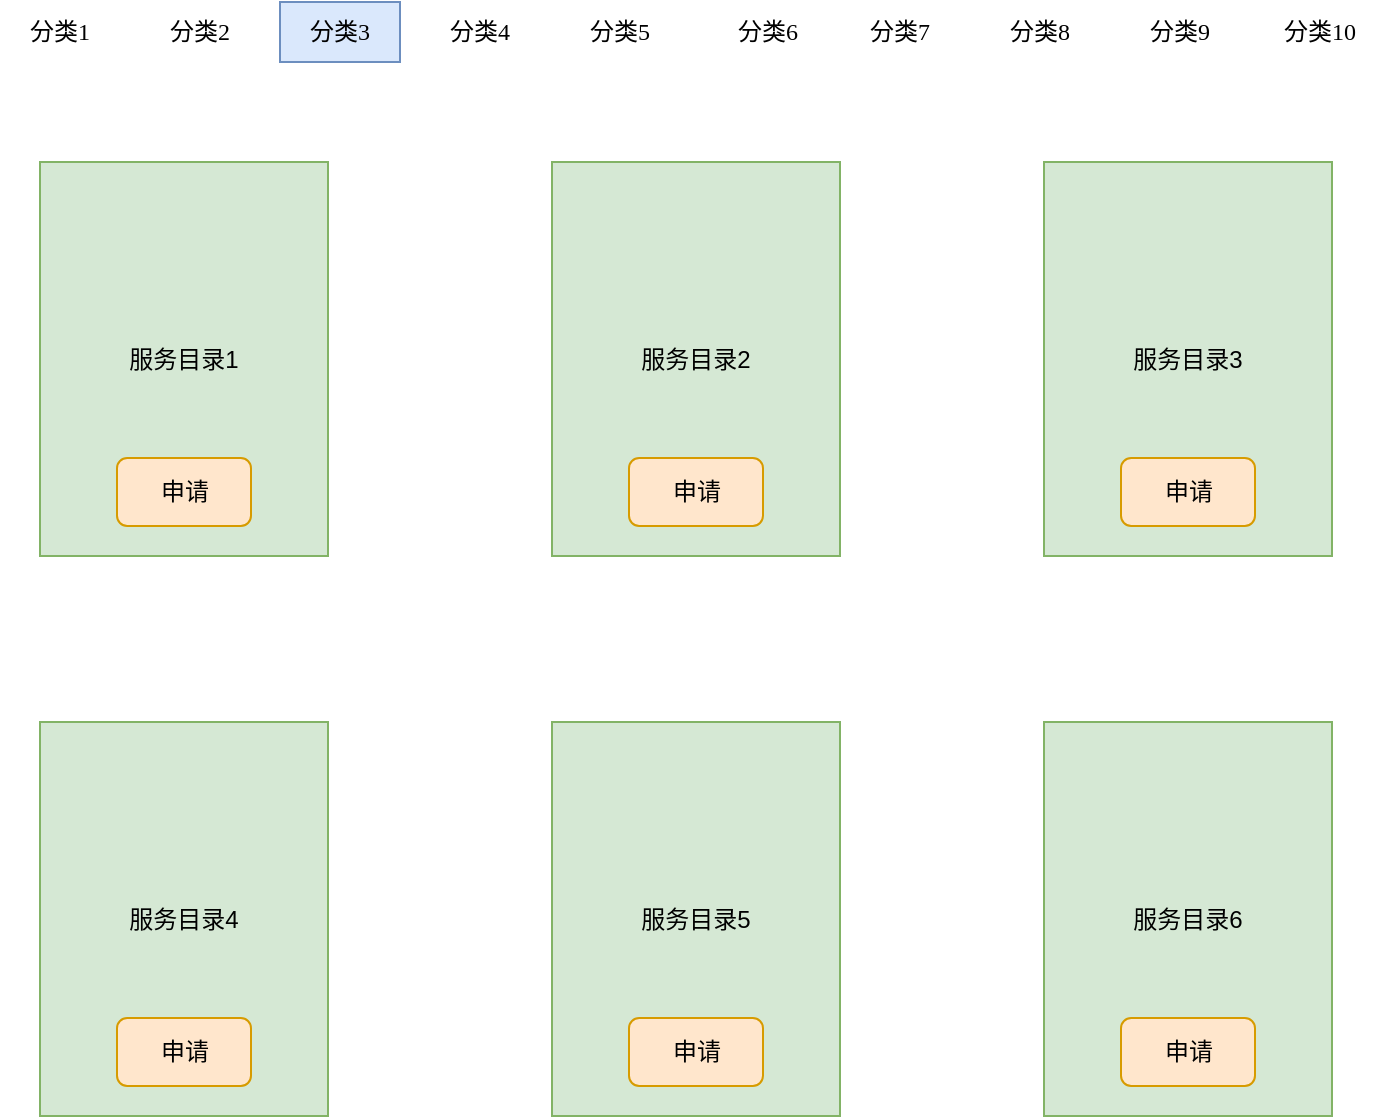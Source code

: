 <mxfile version="17.2.4" type="device" pages="6"><diagram id="oKPILsLDFuCRK46a3jwU" name="服务目录页面"><mxGraphModel dx="1422" dy="875" grid="0" gridSize="10" guides="1" tooltips="1" connect="1" arrows="1" fold="1" page="0" pageScale="1" pageWidth="827" pageHeight="1169" math="0" shadow="0"><root><mxCell id="0"/><mxCell id="1" parent="0"/><mxCell id="bDrIN6X-iV0aEXyxqKlZ-1" value="&lt;font face=&quot;YaHei Consolas Hybrid&quot;&gt;分类1&lt;/font&gt;" style="text;html=1;strokeColor=none;fillColor=none;align=center;verticalAlign=middle;whiteSpace=wrap;rounded=0;" parent="1" vertex="1"><mxGeometry x="60" y="60" width="60" height="30" as="geometry"/></mxCell><mxCell id="bDrIN6X-iV0aEXyxqKlZ-2" value="&lt;font face=&quot;YaHei Consolas Hybrid&quot;&gt;分类2&lt;/font&gt;" style="text;html=1;strokeColor=none;fillColor=none;align=center;verticalAlign=middle;whiteSpace=wrap;rounded=0;" parent="1" vertex="1"><mxGeometry x="130" y="60" width="60" height="30" as="geometry"/></mxCell><mxCell id="bDrIN6X-iV0aEXyxqKlZ-3" value="&lt;font face=&quot;YaHei Consolas Hybrid&quot;&gt;分类3&lt;/font&gt;" style="text;html=1;strokeColor=#6c8ebf;fillColor=#dae8fc;align=center;verticalAlign=middle;whiteSpace=wrap;rounded=0;" parent="1" vertex="1"><mxGeometry x="200" y="60" width="60" height="30" as="geometry"/></mxCell><mxCell id="bDrIN6X-iV0aEXyxqKlZ-4" value="&lt;font face=&quot;YaHei Consolas Hybrid&quot;&gt;分类4&lt;/font&gt;" style="text;html=1;strokeColor=none;fillColor=none;align=center;verticalAlign=middle;whiteSpace=wrap;rounded=0;" parent="1" vertex="1"><mxGeometry x="270" y="60" width="60" height="30" as="geometry"/></mxCell><mxCell id="bDrIN6X-iV0aEXyxqKlZ-5" value="&lt;font face=&quot;YaHei Consolas Hybrid&quot;&gt;分类5&lt;/font&gt;" style="text;html=1;strokeColor=none;fillColor=none;align=center;verticalAlign=middle;whiteSpace=wrap;rounded=0;" parent="1" vertex="1"><mxGeometry x="340" y="60" width="60" height="30" as="geometry"/></mxCell><mxCell id="bDrIN6X-iV0aEXyxqKlZ-6" value="&lt;font face=&quot;YaHei Consolas Hybrid&quot;&gt;分类6&lt;/font&gt;" style="text;html=1;strokeColor=none;fillColor=none;align=center;verticalAlign=middle;whiteSpace=wrap;rounded=0;" parent="1" vertex="1"><mxGeometry x="413.5" y="60" width="60" height="30" as="geometry"/></mxCell><mxCell id="bDrIN6X-iV0aEXyxqKlZ-7" value="&lt;font face=&quot;YaHei Consolas Hybrid&quot;&gt;分类7&lt;/font&gt;" style="text;html=1;strokeColor=none;fillColor=none;align=center;verticalAlign=middle;whiteSpace=wrap;rounded=0;" parent="1" vertex="1"><mxGeometry x="480" y="60" width="60" height="30" as="geometry"/></mxCell><mxCell id="bDrIN6X-iV0aEXyxqKlZ-8" value="&lt;font face=&quot;YaHei Consolas Hybrid&quot;&gt;分类8&lt;/font&gt;" style="text;html=1;strokeColor=none;fillColor=none;align=center;verticalAlign=middle;whiteSpace=wrap;rounded=0;" parent="1" vertex="1"><mxGeometry x="550" y="60" width="60" height="30" as="geometry"/></mxCell><mxCell id="bDrIN6X-iV0aEXyxqKlZ-9" value="&lt;font face=&quot;YaHei Consolas Hybrid&quot;&gt;分类9&lt;/font&gt;" style="text;html=1;strokeColor=none;fillColor=none;align=center;verticalAlign=middle;whiteSpace=wrap;rounded=0;" parent="1" vertex="1"><mxGeometry x="620" y="60" width="60" height="30" as="geometry"/></mxCell><mxCell id="bDrIN6X-iV0aEXyxqKlZ-10" value="&lt;font face=&quot;YaHei Consolas Hybrid&quot;&gt;分类10&lt;/font&gt;" style="text;html=1;strokeColor=none;fillColor=none;align=center;verticalAlign=middle;whiteSpace=wrap;rounded=0;" parent="1" vertex="1"><mxGeometry x="690" y="60" width="60" height="30" as="geometry"/></mxCell><mxCell id="bDrIN6X-iV0aEXyxqKlZ-11" value="服务目录1" style="rounded=0;whiteSpace=wrap;html=1;fillColor=#d5e8d4;strokeColor=#82b366;" parent="1" vertex="1"><mxGeometry x="80" y="140" width="144" height="197" as="geometry"/></mxCell><mxCell id="bDrIN6X-iV0aEXyxqKlZ-12" value="申请" style="rounded=1;whiteSpace=wrap;html=1;fillColor=#ffe6cc;strokeColor=#d79b00;" parent="1" vertex="1"><mxGeometry x="118.5" y="288" width="67" height="34" as="geometry"/></mxCell><mxCell id="bDrIN6X-iV0aEXyxqKlZ-13" value="服务目录2" style="rounded=0;whiteSpace=wrap;html=1;fillColor=#d5e8d4;strokeColor=#82b366;" parent="1" vertex="1"><mxGeometry x="336" y="140" width="144" height="197" as="geometry"/></mxCell><mxCell id="bDrIN6X-iV0aEXyxqKlZ-14" value="申请" style="rounded=1;whiteSpace=wrap;html=1;fillColor=#ffe6cc;strokeColor=#d79b00;" parent="1" vertex="1"><mxGeometry x="374.5" y="288" width="67" height="34" as="geometry"/></mxCell><mxCell id="bDrIN6X-iV0aEXyxqKlZ-15" value="服务目录3" style="rounded=0;whiteSpace=wrap;html=1;fillColor=#d5e8d4;strokeColor=#82b366;" parent="1" vertex="1"><mxGeometry x="582" y="140" width="144" height="197" as="geometry"/></mxCell><mxCell id="bDrIN6X-iV0aEXyxqKlZ-16" value="申请" style="rounded=1;whiteSpace=wrap;html=1;fillColor=#ffe6cc;strokeColor=#d79b00;" parent="1" vertex="1"><mxGeometry x="620.5" y="288" width="67" height="34" as="geometry"/></mxCell><mxCell id="bDrIN6X-iV0aEXyxqKlZ-17" value="服务目录4" style="rounded=0;whiteSpace=wrap;html=1;fillColor=#d5e8d4;strokeColor=#82b366;" parent="1" vertex="1"><mxGeometry x="80" y="420" width="144" height="197" as="geometry"/></mxCell><mxCell id="bDrIN6X-iV0aEXyxqKlZ-18" value="申请" style="rounded=1;whiteSpace=wrap;html=1;fillColor=#ffe6cc;strokeColor=#d79b00;" parent="1" vertex="1"><mxGeometry x="118.5" y="568" width="67" height="34" as="geometry"/></mxCell><mxCell id="bDrIN6X-iV0aEXyxqKlZ-19" value="服务目录5" style="rounded=0;whiteSpace=wrap;html=1;fillColor=#d5e8d4;strokeColor=#82b366;" parent="1" vertex="1"><mxGeometry x="336" y="420" width="144" height="197" as="geometry"/></mxCell><mxCell id="bDrIN6X-iV0aEXyxqKlZ-20" value="申请" style="rounded=1;whiteSpace=wrap;html=1;fillColor=#ffe6cc;strokeColor=#d79b00;" parent="1" vertex="1"><mxGeometry x="374.5" y="568" width="67" height="34" as="geometry"/></mxCell><mxCell id="bDrIN6X-iV0aEXyxqKlZ-21" value="服务目录6" style="rounded=0;whiteSpace=wrap;html=1;fillColor=#d5e8d4;strokeColor=#82b366;" parent="1" vertex="1"><mxGeometry x="582" y="420" width="144" height="197" as="geometry"/></mxCell><mxCell id="bDrIN6X-iV0aEXyxqKlZ-22" value="申请" style="rounded=1;whiteSpace=wrap;html=1;fillColor=#ffe6cc;strokeColor=#d79b00;" parent="1" vertex="1"><mxGeometry x="620.5" y="568" width="67" height="34" as="geometry"/></mxCell></root></mxGraphModel></diagram><diagram id="TPB8iL5SNTfyrQ21Oew5" name="基于服务目录进行服务申请"><mxGraphModel dx="1422" dy="875" grid="0" gridSize="10" guides="1" tooltips="1" connect="1" arrows="1" fold="1" page="0" pageScale="1" pageWidth="827" pageHeight="1169" math="0" shadow="0"><root><mxCell id="0"/><mxCell id="1" parent="0"/><mxCell id="LyMp9XckcHORTFu0jhVu-2" value="服务目录1" style="text;html=1;strokeColor=none;fillColor=none;align=center;verticalAlign=middle;whiteSpace=wrap;rounded=0;fontStyle=1;fontFamily=YaHei Consolas Hybrid;fontSize=16;" parent="1" vertex="1"><mxGeometry x="47" y="86" width="120" height="40" as="geometry"/></mxCell><mxCell id="LyMp9XckcHORTFu0jhVu-3" value="名称：" style="text;html=1;strokeColor=none;fillColor=none;align=center;verticalAlign=middle;whiteSpace=wrap;rounded=0;fontSize=16;fontFamily=YaHei Consolas Hybrid;" parent="1" vertex="1"><mxGeometry x="70" y="150" width="60" height="30" as="geometry"/></mxCell><mxCell id="LyMp9XckcHORTFu0jhVu-4" value="string 类型" style="rounded=0;whiteSpace=wrap;html=1;fontSize=16;fontFamily=YaHei Consolas Hybrid;" parent="1" vertex="1"><mxGeometry x="130" y="155" width="190" height="20" as="geometry"/></mxCell><mxCell id="LyMp9XckcHORTFu0jhVu-5" value="年龄：" style="text;html=1;strokeColor=none;fillColor=none;align=center;verticalAlign=middle;whiteSpace=wrap;rounded=0;fontSize=16;fontFamily=YaHei Consolas Hybrid;" parent="1" vertex="1"><mxGeometry x="70" y="200" width="60" height="30" as="geometry"/></mxCell><mxCell id="LyMp9XckcHORTFu0jhVu-6" value="int 类型，可设置上下限" style="rounded=0;whiteSpace=wrap;html=1;fontSize=16;fontFamily=YaHei Consolas Hybrid;" parent="1" vertex="1"><mxGeometry x="130" y="205" width="190" height="20" as="geometry"/></mxCell><mxCell id="LyMp9XckcHORTFu0jhVu-7" value="省份：" style="text;html=1;strokeColor=none;fillColor=none;align=center;verticalAlign=middle;whiteSpace=wrap;rounded=0;fontSize=16;fontFamily=YaHei Consolas Hybrid;" parent="1" vertex="1"><mxGeometry x="70" y="250" width="60" height="30" as="geometry"/></mxCell><mxCell id="LyMp9XckcHORTFu0jhVu-8" value="&lt;font style=&quot;font-size: 10px&quot;&gt;下拉列表，可通过后端接口获取列表数据&lt;/font&gt;" style="rounded=0;whiteSpace=wrap;html=1;fontSize=16;fontFamily=YaHei Consolas Hybrid;verticalAlign=middle;" parent="1" vertex="1"><mxGeometry x="130" y="255" width="190" height="20" as="geometry"/></mxCell><mxCell id="LyMp9XckcHORTFu0jhVu-9" value="市：" style="text;html=1;strokeColor=none;fillColor=none;align=center;verticalAlign=middle;whiteSpace=wrap;rounded=0;fontSize=16;fontFamily=YaHei Consolas Hybrid;" parent="1" vertex="1"><mxGeometry x="77" y="300" width="60" height="30" as="geometry"/></mxCell><mxCell id="LyMp9XckcHORTFu0jhVu-10" value="&lt;font style=&quot;font-size: 10px&quot;&gt;下拉列表，需要和省份进行联动&lt;/font&gt;" style="rounded=0;whiteSpace=wrap;html=1;fontSize=16;fontFamily=YaHei Consolas Hybrid;verticalAlign=middle;" parent="1" vertex="1"><mxGeometry x="130" y="305" width="190" height="20" as="geometry"/></mxCell><mxCell id="LyMp9XckcHORTFu0jhVu-11" value="区：" style="text;html=1;strokeColor=none;fillColor=none;align=center;verticalAlign=middle;whiteSpace=wrap;rounded=0;fontSize=16;fontFamily=YaHei Consolas Hybrid;" parent="1" vertex="1"><mxGeometry x="77" y="350" width="60" height="30" as="geometry"/></mxCell><mxCell id="LyMp9XckcHORTFu0jhVu-12" value="&lt;font style=&quot;font-size: 10px&quot;&gt;下拉列表，需要和省份、市进行联动&lt;/font&gt;" style="rounded=0;whiteSpace=wrap;html=1;fontSize=16;fontFamily=YaHei Consolas Hybrid;verticalAlign=middle;" parent="1" vertex="1"><mxGeometry x="130" y="355" width="190" height="20" as="geometry"/></mxCell><mxCell id="LyMp9XckcHORTFu0jhVu-13" value="保存为草稿" style="rounded=1;whiteSpace=wrap;html=1;fontFamily=YaHei Consolas Hybrid;fontSize=10;fillColor=#fff2cc;strokeColor=#d6b656;" parent="1" vertex="1"><mxGeometry x="117" y="411" width="70" height="30" as="geometry"/></mxCell><mxCell id="LyMp9XckcHORTFu0jhVu-14" value="提交" style="rounded=1;whiteSpace=wrap;html=1;fontFamily=YaHei Consolas Hybrid;fontSize=10;fillColor=#f8cecc;strokeColor=#b85450;" parent="1" vertex="1"><mxGeometry x="227" y="411" width="70" height="30" as="geometry"/></mxCell></root></mxGraphModel></diagram><diagram id="x4UIx4qzvWexDZJG_CDm" name="流程列表页面"><mxGraphModel dx="1422" dy="875" grid="0" gridSize="10" guides="1" tooltips="1" connect="1" arrows="1" fold="1" page="0" pageScale="1" pageWidth="827" pageHeight="1169" math="0" shadow="0"><root><mxCell id="0"/><mxCell id="1" parent="0"/><mxCell id="H13NY1ge9LfCpHoDbcQ1-1" value="请假申请流程" style="text;html=1;strokeColor=none;fillColor=none;align=left;verticalAlign=middle;whiteSpace=wrap;rounded=0;fontFamily=YaHei Consolas Hybrid;fontSize=12;" parent="1" vertex="1"><mxGeometry x="70" y="100" width="90" height="30" as="geometry"/></mxCell><mxCell id="H13NY1ge9LfCpHoDbcQ1-2" value="报销申请流程" style="text;html=1;strokeColor=none;fillColor=none;align=left;verticalAlign=middle;whiteSpace=wrap;rounded=0;fontFamily=YaHei Consolas Hybrid;fontSize=12;" parent="1" vertex="1"><mxGeometry x="70" y="140" width="90" height="30" as="geometry"/></mxCell><mxCell id="H13NY1ge9LfCpHoDbcQ1-3" value="服务器申请流程" style="text;html=1;strokeColor=none;fillColor=none;align=left;verticalAlign=middle;whiteSpace=wrap;rounded=0;fontFamily=YaHei Consolas Hybrid;fontSize=12;" parent="1" vertex="1"><mxGeometry x="70" y="180" width="90" height="30" as="geometry"/></mxCell><mxCell id="H13NY1ge9LfCpHoDbcQ1-4" value="转正申请流程" style="text;html=1;strokeColor=none;fillColor=none;align=left;verticalAlign=middle;whiteSpace=wrap;rounded=0;fontFamily=YaHei Consolas Hybrid;fontSize=12;" parent="1" vertex="1"><mxGeometry x="70" y="220" width="80" height="30" as="geometry"/></mxCell><mxCell id="gJYj7EhBUMBAXWSTvgr7-1" value="流程列表" style="text;html=1;strokeColor=none;fillColor=none;align=center;verticalAlign=middle;whiteSpace=wrap;rounded=0;fontStyle=1;fontFamily=YaHei Consolas Hybrid;fontSize=16;" parent="1" vertex="1"><mxGeometry x="45" y="20" width="120" height="40" as="geometry"/></mxCell><mxCell id="gJYj7EhBUMBAXWSTvgr7-2" value="会议室申请流程" style="text;html=1;strokeColor=none;fillColor=none;align=left;verticalAlign=middle;whiteSpace=wrap;rounded=0;fontFamily=YaHei Consolas Hybrid;fontSize=12;" parent="1" vertex="1"><mxGeometry x="70" y="260" width="90" height="30" as="geometry"/></mxCell><mxCell id="gJYj7EhBUMBAXWSTvgr7-3" value="用车申请流程" style="text;html=1;strokeColor=none;fillColor=none;align=left;verticalAlign=middle;whiteSpace=wrap;rounded=0;fontFamily=YaHei Consolas Hybrid;fontSize=12;" parent="1" vertex="1"><mxGeometry x="70" y="300" width="90" height="30" as="geometry"/></mxCell><mxCell id="gJYj7EhBUMBAXWSTvgr7-4" value="&lt;b&gt;流程名称&lt;/b&gt;" style="text;html=1;strokeColor=none;fillColor=none;align=center;verticalAlign=middle;whiteSpace=wrap;rounded=0;fontFamily=YaHei Consolas Hybrid;fontSize=12;" parent="1" vertex="1"><mxGeometry x="70" y="70" width="90" height="30" as="geometry"/></mxCell><mxCell id="gJYj7EhBUMBAXWSTvgr7-5" value="&lt;b&gt;状态&lt;/b&gt;" style="text;html=1;strokeColor=none;fillColor=none;align=center;verticalAlign=middle;whiteSpace=wrap;rounded=0;fontFamily=YaHei Consolas Hybrid;fontSize=12;" parent="1" vertex="1"><mxGeometry x="270" y="70" width="90" height="30" as="geometry"/></mxCell><mxCell id="gJYj7EhBUMBAXWSTvgr7-6" value="发布" style="text;html=1;strokeColor=none;fillColor=none;align=center;verticalAlign=middle;whiteSpace=wrap;rounded=0;fontFamily=YaHei Consolas Hybrid;fontSize=12;" parent="1" vertex="1"><mxGeometry x="270" y="100" width="90" height="30" as="geometry"/></mxCell><mxCell id="gJYj7EhBUMBAXWSTvgr7-7" value="发布" style="text;html=1;strokeColor=none;fillColor=none;align=center;verticalAlign=middle;whiteSpace=wrap;rounded=0;fontFamily=YaHei Consolas Hybrid;fontSize=12;" parent="1" vertex="1"><mxGeometry x="270" y="140" width="90" height="30" as="geometry"/></mxCell><mxCell id="gJYj7EhBUMBAXWSTvgr7-8" value="未发布" style="text;html=1;strokeColor=none;fillColor=none;align=center;verticalAlign=middle;whiteSpace=wrap;rounded=0;fontFamily=YaHei Consolas Hybrid;fontSize=12;" parent="1" vertex="1"><mxGeometry x="270" y="180" width="90" height="30" as="geometry"/></mxCell><mxCell id="gJYj7EhBUMBAXWSTvgr7-9" value="发布" style="text;html=1;strokeColor=none;fillColor=none;align=center;verticalAlign=middle;whiteSpace=wrap;rounded=0;fontFamily=YaHei Consolas Hybrid;fontSize=12;" parent="1" vertex="1"><mxGeometry x="270" y="220" width="90" height="30" as="geometry"/></mxCell><mxCell id="gJYj7EhBUMBAXWSTvgr7-10" value="未发布" style="text;html=1;strokeColor=none;fillColor=none;align=center;verticalAlign=middle;whiteSpace=wrap;rounded=0;fontFamily=YaHei Consolas Hybrid;fontSize=12;" parent="1" vertex="1"><mxGeometry x="270" y="260" width="90" height="30" as="geometry"/></mxCell><mxCell id="gJYj7EhBUMBAXWSTvgr7-11" value="发布" style="text;html=1;strokeColor=none;fillColor=none;align=center;verticalAlign=middle;whiteSpace=wrap;rounded=0;fontFamily=YaHei Consolas Hybrid;fontSize=12;" parent="1" vertex="1"><mxGeometry x="270" y="300" width="90" height="30" as="geometry"/></mxCell><mxCell id="gJYj7EhBUMBAXWSTvgr7-12" value="发布" style="rounded=0;whiteSpace=wrap;html=1;fontFamily=YaHei Consolas Hybrid;fontSize=12;fillColor=#d5e8d4;strokeColor=#82b366;" parent="1" vertex="1"><mxGeometry x="414" y="105" width="50" height="20" as="geometry"/></mxCell><mxCell id="gJYj7EhBUMBAXWSTvgr7-13" value="&lt;b&gt;操作&lt;/b&gt;" style="text;html=1;strokeColor=none;fillColor=none;align=center;verticalAlign=middle;whiteSpace=wrap;rounded=0;fontFamily=YaHei Consolas Hybrid;fontSize=12;" parent="1" vertex="1"><mxGeometry x="464" y="70" width="90" height="30" as="geometry"/></mxCell><mxCell id="gJYj7EhBUMBAXWSTvgr7-14" value="取消发布" style="rounded=0;whiteSpace=wrap;html=1;fontFamily=YaHei Consolas Hybrid;fontSize=12;fillColor=#d5e8d4;strokeColor=#82b366;" parent="1" vertex="1"><mxGeometry x="484" y="105" width="50" height="20" as="geometry"/></mxCell><mxCell id="gJYj7EhBUMBAXWSTvgr7-15" value="流程设计" style="rounded=0;whiteSpace=wrap;html=1;fontFamily=YaHei Consolas Hybrid;fontSize=12;fillColor=#d5e8d4;strokeColor=#82b366;" parent="1" vertex="1"><mxGeometry x="554" y="105" width="50" height="20" as="geometry"/></mxCell><mxCell id="gJYj7EhBUMBAXWSTvgr7-18" value="发布" style="rounded=0;whiteSpace=wrap;html=1;fontFamily=YaHei Consolas Hybrid;fontSize=12;fillColor=#d5e8d4;strokeColor=#82b366;" parent="1" vertex="1"><mxGeometry x="414" y="145" width="50" height="20" as="geometry"/></mxCell><mxCell id="gJYj7EhBUMBAXWSTvgr7-19" value="取消发布" style="rounded=0;whiteSpace=wrap;html=1;fontFamily=YaHei Consolas Hybrid;fontSize=12;fillColor=#d5e8d4;strokeColor=#82b366;" parent="1" vertex="1"><mxGeometry x="484" y="145" width="50" height="20" as="geometry"/></mxCell><mxCell id="gJYj7EhBUMBAXWSTvgr7-20" value="流程设计" style="rounded=0;whiteSpace=wrap;html=1;fontFamily=YaHei Consolas Hybrid;fontSize=12;fillColor=#d5e8d4;strokeColor=#82b366;" parent="1" vertex="1"><mxGeometry x="554" y="145" width="50" height="20" as="geometry"/></mxCell><mxCell id="gJYj7EhBUMBAXWSTvgr7-21" value="发布" style="rounded=0;whiteSpace=wrap;html=1;fontFamily=YaHei Consolas Hybrid;fontSize=12;fillColor=#d5e8d4;strokeColor=#82b366;" parent="1" vertex="1"><mxGeometry x="414" y="185" width="50" height="20" as="geometry"/></mxCell><mxCell id="gJYj7EhBUMBAXWSTvgr7-22" value="取消发布" style="rounded=0;whiteSpace=wrap;html=1;fontFamily=YaHei Consolas Hybrid;fontSize=12;fillColor=#d5e8d4;strokeColor=#82b366;" parent="1" vertex="1"><mxGeometry x="484" y="185" width="50" height="20" as="geometry"/></mxCell><mxCell id="gJYj7EhBUMBAXWSTvgr7-23" value="流程设计" style="rounded=0;whiteSpace=wrap;html=1;fontFamily=YaHei Consolas Hybrid;fontSize=12;fillColor=#d5e8d4;strokeColor=#82b366;" parent="1" vertex="1"><mxGeometry x="554" y="185" width="50" height="20" as="geometry"/></mxCell><mxCell id="gJYj7EhBUMBAXWSTvgr7-24" value="发布" style="rounded=0;whiteSpace=wrap;html=1;fontFamily=YaHei Consolas Hybrid;fontSize=12;fillColor=#d5e8d4;strokeColor=#82b366;" parent="1" vertex="1"><mxGeometry x="414" y="225" width="50" height="20" as="geometry"/></mxCell><mxCell id="gJYj7EhBUMBAXWSTvgr7-25" value="取消发布" style="rounded=0;whiteSpace=wrap;html=1;fontFamily=YaHei Consolas Hybrid;fontSize=12;fillColor=#d5e8d4;strokeColor=#82b366;" parent="1" vertex="1"><mxGeometry x="484" y="225" width="50" height="20" as="geometry"/></mxCell><mxCell id="gJYj7EhBUMBAXWSTvgr7-26" value="流程设计" style="rounded=0;whiteSpace=wrap;html=1;fontFamily=YaHei Consolas Hybrid;fontSize=12;fillColor=#d5e8d4;strokeColor=#82b366;" parent="1" vertex="1"><mxGeometry x="554" y="225" width="50" height="20" as="geometry"/></mxCell><mxCell id="gJYj7EhBUMBAXWSTvgr7-27" value="发布" style="rounded=0;whiteSpace=wrap;html=1;fontFamily=YaHei Consolas Hybrid;fontSize=12;fillColor=#d5e8d4;strokeColor=#82b366;" parent="1" vertex="1"><mxGeometry x="414" y="265" width="50" height="20" as="geometry"/></mxCell><mxCell id="gJYj7EhBUMBAXWSTvgr7-28" value="取消发布" style="rounded=0;whiteSpace=wrap;html=1;fontFamily=YaHei Consolas Hybrid;fontSize=12;fillColor=#d5e8d4;strokeColor=#82b366;" parent="1" vertex="1"><mxGeometry x="484" y="265" width="50" height="20" as="geometry"/></mxCell><mxCell id="gJYj7EhBUMBAXWSTvgr7-29" value="流程设计" style="rounded=0;whiteSpace=wrap;html=1;fontFamily=YaHei Consolas Hybrid;fontSize=12;fillColor=#d5e8d4;strokeColor=#82b366;" parent="1" vertex="1"><mxGeometry x="554" y="265" width="50" height="20" as="geometry"/></mxCell><mxCell id="gJYj7EhBUMBAXWSTvgr7-30" value="发布" style="rounded=0;whiteSpace=wrap;html=1;fontFamily=YaHei Consolas Hybrid;fontSize=12;fillColor=#d5e8d4;strokeColor=#82b366;" parent="1" vertex="1"><mxGeometry x="414" y="305" width="50" height="20" as="geometry"/></mxCell><mxCell id="gJYj7EhBUMBAXWSTvgr7-31" value="取消发布" style="rounded=0;whiteSpace=wrap;html=1;fontFamily=YaHei Consolas Hybrid;fontSize=12;fillColor=#d5e8d4;strokeColor=#82b366;" parent="1" vertex="1"><mxGeometry x="484" y="305" width="50" height="20" as="geometry"/></mxCell><mxCell id="gJYj7EhBUMBAXWSTvgr7-32" value="流程设计" style="rounded=0;whiteSpace=wrap;html=1;fontFamily=YaHei Consolas Hybrid;fontSize=12;fillColor=#d5e8d4;strokeColor=#82b366;" parent="1" vertex="1"><mxGeometry x="554" y="305" width="50" height="20" as="geometry"/></mxCell></root></mxGraphModel></diagram><diagram id="vCoBZaS7Owsi5CdWOUQZ" name="流程配置"><mxGraphModel dx="1102" dy="875" grid="0" gridSize="10" guides="1" tooltips="1" connect="1" arrows="1" fold="1" page="0" pageScale="1" pageWidth="827" pageHeight="1169" math="0" shadow="0"><root><mxCell id="0"/><mxCell id="1" parent="0"/><mxCell id="_iwHM2k69oVwWN7K0mTc-1" value="流程配置" style="text;html=1;strokeColor=none;fillColor=none;align=center;verticalAlign=middle;whiteSpace=wrap;rounded=0;fontStyle=1;fontFamily=YaHei Consolas Hybrid;fontSize=16;" parent="1" vertex="1"><mxGeometry x="40" y="40" width="120" height="40" as="geometry"/></mxCell><mxCell id="1rD_sa5dRWXgQnfuAk9O-1" value="请假申请流程" style="text;html=1;strokeColor=none;fillColor=none;align=left;verticalAlign=middle;whiteSpace=wrap;rounded=0;fontFamily=YaHei Consolas Hybrid;fontSize=12;" parent="1" vertex="1"><mxGeometry x="70" y="100" width="90" height="30" as="geometry"/></mxCell><mxCell id="1rD_sa5dRWXgQnfuAk9O-2" value="" style="rounded=0;whiteSpace=wrap;html=1;fontFamily=YaHei Consolas Hybrid;fontSize=12;" parent="1" vertex="1"><mxGeometry x="70" y="140" width="460" height="40" as="geometry"/></mxCell><mxCell id="1rD_sa5dRWXgQnfuAk9O-3" value="服务目录1&amp;nbsp; ☒" style="text;html=1;strokeColor=#666666;fillColor=#f5f5f5;align=center;verticalAlign=middle;whiteSpace=wrap;rounded=0;fontFamily=YaHei Consolas Hybrid;fontSize=12;fontColor=#333333;" parent="1" vertex="1"><mxGeometry x="80" y="145" width="100" height="30" as="geometry"/></mxCell><mxCell id="1rD_sa5dRWXgQnfuAk9O-4" value="服务目录2&amp;nbsp; ☒" style="text;html=1;strokeColor=#666666;fillColor=#f5f5f5;align=center;verticalAlign=middle;whiteSpace=wrap;rounded=0;fontFamily=YaHei Consolas Hybrid;fontSize=12;fontColor=#333333;" parent="1" vertex="1"><mxGeometry x="190" y="145" width="100" height="30" as="geometry"/></mxCell><mxCell id="1rD_sa5dRWXgQnfuAk9O-5" value="服务目录3&amp;nbsp; ☒" style="text;html=1;strokeColor=#666666;fillColor=#f5f5f5;align=center;verticalAlign=middle;whiteSpace=wrap;rounded=0;fontFamily=YaHei Consolas Hybrid;fontSize=12;fontColor=#333333;" parent="1" vertex="1"><mxGeometry x="300" y="145" width="100" height="30" as="geometry"/></mxCell><mxCell id="1rD_sa5dRWXgQnfuAk9O-6" value="服务目录4&amp;nbsp; ☒" style="text;html=1;strokeColor=#666666;fillColor=#f5f5f5;align=center;verticalAlign=middle;whiteSpace=wrap;rounded=0;fontFamily=YaHei Consolas Hybrid;fontSize=12;fontColor=#333333;" parent="1" vertex="1"><mxGeometry x="414" y="145" width="100" height="30" as="geometry"/></mxCell><mxCell id="bCSqTBZVoLfil67psnGf-1" value="保存" style="rounded=0;whiteSpace=wrap;html=1;fontFamily=YaHei Consolas Hybrid;fontSize=12;fillColor=#d5e8d4;strokeColor=#82b366;" parent="1" vertex="1"><mxGeometry x="550" y="150" width="50" height="20" as="geometry"/></mxCell></root></mxGraphModel></diagram><diagram id="J7wNgphNYECnRCNpJUIF" name="申请单列表"><mxGraphModel dx="948" dy="583" grid="0" gridSize="10" guides="1" tooltips="1" connect="1" arrows="1" fold="1" page="0" pageScale="1" pageWidth="827" pageHeight="1169" math="0" shadow="0"><root><mxCell id="0"/><mxCell id="1" parent="0"/><mxCell id="Cb5psABtsFKEQjX6EiqV-1" value="服务目录1" style="text;html=1;strokeColor=none;fillColor=none;align=left;verticalAlign=middle;whiteSpace=wrap;rounded=0;fontFamily=YaHei Consolas Hybrid;fontSize=12;" vertex="1" parent="1"><mxGeometry x="85" y="120" width="90" height="30" as="geometry"/></mxCell><mxCell id="Cb5psABtsFKEQjX6EiqV-2" value="服务目录2" style="text;html=1;strokeColor=none;fillColor=none;align=left;verticalAlign=middle;whiteSpace=wrap;rounded=0;fontFamily=YaHei Consolas Hybrid;fontSize=12;" vertex="1" parent="1"><mxGeometry x="85" y="160" width="90" height="30" as="geometry"/></mxCell><mxCell id="Cb5psABtsFKEQjX6EiqV-3" value="服务目录3" style="text;html=1;strokeColor=none;fillColor=none;align=left;verticalAlign=middle;whiteSpace=wrap;rounded=0;fontFamily=YaHei Consolas Hybrid;fontSize=12;" vertex="1" parent="1"><mxGeometry x="85" y="200" width="90" height="30" as="geometry"/></mxCell><mxCell id="Cb5psABtsFKEQjX6EiqV-4" value="服务目录4" style="text;html=1;strokeColor=none;fillColor=none;align=left;verticalAlign=middle;whiteSpace=wrap;rounded=0;fontFamily=YaHei Consolas Hybrid;fontSize=12;" vertex="1" parent="1"><mxGeometry x="85" y="240" width="80" height="30" as="geometry"/></mxCell><mxCell id="Cb5psABtsFKEQjX6EiqV-5" value="申请单列表" style="text;html=1;strokeColor=none;fillColor=none;align=center;verticalAlign=middle;whiteSpace=wrap;rounded=0;fontStyle=1;fontFamily=YaHei Consolas Hybrid;fontSize=16;" vertex="1" parent="1"><mxGeometry x="60" y="40" width="120" height="40" as="geometry"/></mxCell><mxCell id="Cb5psABtsFKEQjX6EiqV-6" value="服务目录5" style="text;html=1;strokeColor=none;fillColor=none;align=left;verticalAlign=middle;whiteSpace=wrap;rounded=0;fontFamily=YaHei Consolas Hybrid;fontSize=12;" vertex="1" parent="1"><mxGeometry x="85" y="280" width="90" height="30" as="geometry"/></mxCell><mxCell id="Cb5psABtsFKEQjX6EiqV-7" value="服务目录6" style="text;html=1;strokeColor=none;fillColor=none;align=left;verticalAlign=middle;whiteSpace=wrap;rounded=0;fontFamily=YaHei Consolas Hybrid;fontSize=12;" vertex="1" parent="1"><mxGeometry x="85" y="320" width="90" height="30" as="geometry"/></mxCell><mxCell id="Cb5psABtsFKEQjX6EiqV-8" value="&lt;b&gt;服务名&lt;/b&gt;" style="text;html=1;strokeColor=none;fillColor=none;align=center;verticalAlign=middle;whiteSpace=wrap;rounded=0;fontFamily=YaHei Consolas Hybrid;fontSize=12;" vertex="1" parent="1"><mxGeometry x="85" y="90" width="90" height="30" as="geometry"/></mxCell><mxCell id="Cb5psABtsFKEQjX6EiqV-9" value="&lt;b&gt;状态&lt;/b&gt;" style="text;html=1;strokeColor=none;fillColor=none;align=center;verticalAlign=middle;whiteSpace=wrap;rounded=0;fontFamily=YaHei Consolas Hybrid;fontSize=12;" vertex="1" parent="1"><mxGeometry x="285" y="90" width="90" height="30" as="geometry"/></mxCell><mxCell id="Cb5psABtsFKEQjX6EiqV-10" value="审批中" style="text;html=1;strokeColor=none;fillColor=none;align=center;verticalAlign=middle;whiteSpace=wrap;rounded=0;fontFamily=YaHei Consolas Hybrid;fontSize=12;" vertex="1" parent="1"><mxGeometry x="285" y="120" width="90" height="30" as="geometry"/></mxCell><mxCell id="Cb5psABtsFKEQjX6EiqV-11" value="审批中" style="text;html=1;strokeColor=none;fillColor=none;align=center;verticalAlign=middle;whiteSpace=wrap;rounded=0;fontFamily=YaHei Consolas Hybrid;fontSize=12;" vertex="1" parent="1"><mxGeometry x="285" y="160" width="90" height="30" as="geometry"/></mxCell><mxCell id="Cb5psABtsFKEQjX6EiqV-12" value="已完成" style="text;html=1;strokeColor=none;fillColor=none;align=center;verticalAlign=middle;whiteSpace=wrap;rounded=0;fontFamily=YaHei Consolas Hybrid;fontSize=12;" vertex="1" parent="1"><mxGeometry x="285" y="200" width="90" height="30" as="geometry"/></mxCell><mxCell id="Cb5psABtsFKEQjX6EiqV-13" value="已完成" style="text;html=1;strokeColor=none;fillColor=none;align=center;verticalAlign=middle;whiteSpace=wrap;rounded=0;fontFamily=YaHei Consolas Hybrid;fontSize=12;" vertex="1" parent="1"><mxGeometry x="285" y="240" width="90" height="30" as="geometry"/></mxCell><mxCell id="Cb5psABtsFKEQjX6EiqV-14" value="已完成" style="text;html=1;strokeColor=none;fillColor=none;align=center;verticalAlign=middle;whiteSpace=wrap;rounded=0;fontFamily=YaHei Consolas Hybrid;fontSize=12;" vertex="1" parent="1"><mxGeometry x="285" y="280" width="90" height="30" as="geometry"/></mxCell><mxCell id="Cb5psABtsFKEQjX6EiqV-15" value="审批中" style="text;html=1;strokeColor=none;fillColor=none;align=center;verticalAlign=middle;whiteSpace=wrap;rounded=0;fontFamily=YaHei Consolas Hybrid;fontSize=12;" vertex="1" parent="1"><mxGeometry x="285" y="320" width="90" height="30" as="geometry"/></mxCell><mxCell id="Cb5psABtsFKEQjX6EiqV-16" value="终止" style="rounded=0;whiteSpace=wrap;html=1;fontFamily=YaHei Consolas Hybrid;fontSize=12;fillColor=#d5e8d4;strokeColor=#82b366;" vertex="1" parent="1"><mxGeometry x="463" y="125" width="50" height="20" as="geometry"/></mxCell><mxCell id="Cb5psABtsFKEQjX6EiqV-17" value="&lt;b&gt;操作&lt;/b&gt;" style="text;html=1;strokeColor=none;fillColor=none;align=center;verticalAlign=middle;whiteSpace=wrap;rounded=0;fontFamily=YaHei Consolas Hybrid;fontSize=12;" vertex="1" parent="1"><mxGeometry x="479" y="90" width="90" height="30" as="geometry"/></mxCell><mxCell id="Cb5psABtsFKEQjX6EiqV-18" value="查看详情" style="rounded=0;whiteSpace=wrap;html=1;fontFamily=YaHei Consolas Hybrid;fontSize=12;fillColor=#d5e8d4;strokeColor=#82b366;" vertex="1" parent="1"><mxGeometry x="533" y="125" width="50" height="20" as="geometry"/></mxCell><mxCell id="Cb5psABtsFKEQjX6EiqV-20" value="终止" style="rounded=0;whiteSpace=wrap;html=1;fontFamily=YaHei Consolas Hybrid;fontSize=12;fillColor=#d5e8d4;strokeColor=#82b366;" vertex="1" parent="1"><mxGeometry x="463" y="165" width="50" height="20" as="geometry"/></mxCell><mxCell id="Cb5psABtsFKEQjX6EiqV-21" value="查看详情" style="rounded=0;whiteSpace=wrap;html=1;fontFamily=YaHei Consolas Hybrid;fontSize=12;fillColor=#d5e8d4;strokeColor=#82b366;" vertex="1" parent="1"><mxGeometry x="533" y="165" width="50" height="20" as="geometry"/></mxCell><mxCell id="Cb5psABtsFKEQjX6EiqV-23" value="终止" style="rounded=0;whiteSpace=wrap;html=1;fontFamily=YaHei Consolas Hybrid;fontSize=12;fillColor=#d5e8d4;strokeColor=#82b366;" vertex="1" parent="1"><mxGeometry x="463" y="205" width="50" height="20" as="geometry"/></mxCell><mxCell id="Cb5psABtsFKEQjX6EiqV-24" value="查看详情" style="rounded=0;whiteSpace=wrap;html=1;fontFamily=YaHei Consolas Hybrid;fontSize=12;fillColor=#d5e8d4;strokeColor=#82b366;" vertex="1" parent="1"><mxGeometry x="533" y="205" width="50" height="20" as="geometry"/></mxCell><mxCell id="Cb5psABtsFKEQjX6EiqV-26" value="终止" style="rounded=0;whiteSpace=wrap;html=1;fontFamily=YaHei Consolas Hybrid;fontSize=12;fillColor=#d5e8d4;strokeColor=#82b366;" vertex="1" parent="1"><mxGeometry x="463" y="245" width="50" height="20" as="geometry"/></mxCell><mxCell id="Cb5psABtsFKEQjX6EiqV-27" value="查看详情" style="rounded=0;whiteSpace=wrap;html=1;fontFamily=YaHei Consolas Hybrid;fontSize=12;fillColor=#d5e8d4;strokeColor=#82b366;" vertex="1" parent="1"><mxGeometry x="533" y="245" width="50" height="20" as="geometry"/></mxCell><mxCell id="Cb5psABtsFKEQjX6EiqV-29" value="终止" style="rounded=0;whiteSpace=wrap;html=1;fontFamily=YaHei Consolas Hybrid;fontSize=12;fillColor=#d5e8d4;strokeColor=#82b366;" vertex="1" parent="1"><mxGeometry x="463" y="285" width="50" height="20" as="geometry"/></mxCell><mxCell id="Cb5psABtsFKEQjX6EiqV-30" value="查看详情" style="rounded=0;whiteSpace=wrap;html=1;fontFamily=YaHei Consolas Hybrid;fontSize=12;fillColor=#d5e8d4;strokeColor=#82b366;" vertex="1" parent="1"><mxGeometry x="533" y="285" width="50" height="20" as="geometry"/></mxCell><mxCell id="Cb5psABtsFKEQjX6EiqV-32" value="终止" style="rounded=0;whiteSpace=wrap;html=1;fontFamily=YaHei Consolas Hybrid;fontSize=12;fillColor=#d5e8d4;strokeColor=#82b366;" vertex="1" parent="1"><mxGeometry x="463" y="325" width="50" height="20" as="geometry"/></mxCell><mxCell id="Cb5psABtsFKEQjX6EiqV-33" value="查看详情" style="rounded=0;whiteSpace=wrap;html=1;fontFamily=YaHei Consolas Hybrid;fontSize=12;fillColor=#d5e8d4;strokeColor=#82b366;" vertex="1" parent="1"><mxGeometry x="533" y="325" width="50" height="20" as="geometry"/></mxCell><mxCell id="Cb5psABtsFKEQjX6EiqV-35" value="&lt;b&gt;申请人&lt;/b&gt;" style="text;html=1;strokeColor=none;fillColor=none;align=center;verticalAlign=middle;whiteSpace=wrap;rounded=0;fontFamily=YaHei Consolas Hybrid;fontSize=12;" vertex="1" parent="1"><mxGeometry x="177" y="90" width="90" height="30" as="geometry"/></mxCell><mxCell id="Cb5psABtsFKEQjX6EiqV-36" value="user1" style="text;html=1;strokeColor=none;fillColor=none;align=center;verticalAlign=middle;whiteSpace=wrap;rounded=0;fontFamily=YaHei Consolas Hybrid;fontSize=12;" vertex="1" parent="1"><mxGeometry x="177" y="120" width="90" height="30" as="geometry"/></mxCell><mxCell id="Cb5psABtsFKEQjX6EiqV-37" value="user2" style="text;html=1;strokeColor=none;fillColor=none;align=center;verticalAlign=middle;whiteSpace=wrap;rounded=0;fontFamily=YaHei Consolas Hybrid;fontSize=12;" vertex="1" parent="1"><mxGeometry x="177" y="160" width="90" height="30" as="geometry"/></mxCell><mxCell id="Cb5psABtsFKEQjX6EiqV-38" value="user3" style="text;html=1;strokeColor=none;fillColor=none;align=center;verticalAlign=middle;whiteSpace=wrap;rounded=0;fontFamily=YaHei Consolas Hybrid;fontSize=12;" vertex="1" parent="1"><mxGeometry x="177" y="200" width="90" height="30" as="geometry"/></mxCell><mxCell id="Cb5psABtsFKEQjX6EiqV-39" value="user4" style="text;html=1;strokeColor=none;fillColor=none;align=center;verticalAlign=middle;whiteSpace=wrap;rounded=0;fontFamily=YaHei Consolas Hybrid;fontSize=12;" vertex="1" parent="1"><mxGeometry x="177" y="240" width="90" height="30" as="geometry"/></mxCell><mxCell id="Cb5psABtsFKEQjX6EiqV-40" value="user5" style="text;html=1;strokeColor=none;fillColor=none;align=center;verticalAlign=middle;whiteSpace=wrap;rounded=0;fontFamily=YaHei Consolas Hybrid;fontSize=12;" vertex="1" parent="1"><mxGeometry x="177" y="280" width="90" height="30" as="geometry"/></mxCell><mxCell id="Cb5psABtsFKEQjX6EiqV-41" value="user6" style="text;html=1;strokeColor=none;fillColor=none;align=center;verticalAlign=middle;whiteSpace=wrap;rounded=0;fontFamily=YaHei Consolas Hybrid;fontSize=12;" vertex="1" parent="1"><mxGeometry x="177" y="320" width="90" height="30" as="geometry"/></mxCell></root></mxGraphModel></diagram><diagram id="nqqE4-AIwJ_UuuPDNKhs" name="审批页面"><mxGraphModel dx="1673" dy="1029" grid="0" gridSize="10" guides="1" tooltips="1" connect="1" arrows="1" fold="1" page="0" pageScale="1" pageWidth="827" pageHeight="1169" background="#ffffff" math="0" shadow="0"><root><mxCell id="0"/><mxCell id="1" parent="0"/><mxCell id="bzk76y3_eEPUkBZlA_KE-1" value="服务表单" style="text;html=1;strokeColor=none;fillColor=none;align=center;verticalAlign=middle;whiteSpace=wrap;rounded=0;" vertex="1" parent="1"><mxGeometry x="50" y="90" width="60" height="30" as="geometry"/></mxCell><mxCell id="bzk76y3_eEPUkBZlA_KE-2" value="历史经办人" style="text;html=1;strokeColor=none;fillColor=none;align=center;verticalAlign=middle;whiteSpace=wrap;rounded=0;" vertex="1" parent="1"><mxGeometry x="50" y="130" width="70" height="30" as="geometry"/></mxCell><mxCell id="bzk76y3_eEPUkBZlA_KE-3" value="当前经办人" style="text;html=1;strokeColor=none;fillColor=none;align=center;verticalAlign=middle;whiteSpace=wrap;rounded=0;" vertex="1" parent="1"><mxGeometry x="50" y="170" width="70" height="30" as="geometry"/></mxCell><mxCell id="bzk76y3_eEPUkBZlA_KE-4" value="补单2" style="text;html=1;strokeColor=none;fillColor=none;align=center;verticalAlign=middle;whiteSpace=wrap;rounded=0;" vertex="1" parent="1"><mxGeometry x="40" y="210" width="70" height="30" as="geometry"/></mxCell><mxCell id="bzk76y3_eEPUkBZlA_KE-5" value="审批" style="text;html=1;strokeColor=none;fillColor=none;align=center;verticalAlign=middle;whiteSpace=wrap;rounded=0;" vertex="1" parent="1"><mxGeometry x="40" y="250" width="70" height="30" as="geometry"/></mxCell><mxCell id="bzk76y3_eEPUkBZlA_KE-6" value="" style="endArrow=none;html=1;rounded=0;" edge="1" parent="1"><mxGeometry width="50" height="50" relative="1" as="geometry"><mxPoint x="132" y="290" as="sourcePoint"/><mxPoint x="132" y="90" as="targetPoint"/></mxGeometry></mxCell><mxCell id="YBc3jWeLGJYLz8URvQMM-1" value="名称：" style="text;html=1;strokeColor=none;fillColor=none;align=center;verticalAlign=middle;whiteSpace=wrap;rounded=0;fontSize=10;fontFamily=YaHei Consolas Hybrid;" vertex="1" parent="1"><mxGeometry x="210" y="100" width="60" height="30" as="geometry"/></mxCell><mxCell id="YBc3jWeLGJYLz8URvQMM-2" value="name" style="rounded=0;whiteSpace=wrap;html=1;fontSize=12;fontFamily=YaHei Consolas Hybrid;" vertex="1" parent="1"><mxGeometry x="270" y="105" width="190" height="20" as="geometry"/></mxCell><mxCell id="YBc3jWeLGJYLz8URvQMM-3" value="年龄：" style="text;html=1;strokeColor=none;fillColor=none;align=center;verticalAlign=middle;whiteSpace=wrap;rounded=0;fontSize=10;fontFamily=YaHei Consolas Hybrid;" vertex="1" parent="1"><mxGeometry x="210" y="150" width="60" height="30" as="geometry"/></mxCell><mxCell id="YBc3jWeLGJYLz8URvQMM-4" value="20" style="rounded=0;whiteSpace=wrap;html=1;fontSize=12;fontFamily=YaHei Consolas Hybrid;" vertex="1" parent="1"><mxGeometry x="270" y="155" width="190" height="20" as="geometry"/></mxCell><mxCell id="YBc3jWeLGJYLz8URvQMM-5" value="省份：" style="text;html=1;strokeColor=none;fillColor=none;align=center;verticalAlign=middle;whiteSpace=wrap;rounded=0;fontSize=10;fontFamily=YaHei Consolas Hybrid;" vertex="1" parent="1"><mxGeometry x="210" y="200" width="60" height="30" as="geometry"/></mxCell><mxCell id="YBc3jWeLGJYLz8URvQMM-6" value="&lt;font style=&quot;font-size: 12px&quot;&gt;湖北&lt;/font&gt;" style="rounded=0;whiteSpace=wrap;html=1;fontSize=12;fontFamily=YaHei Consolas Hybrid;verticalAlign=middle;" vertex="1" parent="1"><mxGeometry x="270" y="205" width="190" height="20" as="geometry"/></mxCell><mxCell id="YBc3jWeLGJYLz8URvQMM-7" value="市：" style="text;html=1;strokeColor=none;fillColor=none;align=center;verticalAlign=middle;whiteSpace=wrap;rounded=0;fontSize=12;fontFamily=YaHei Consolas Hybrid;" vertex="1" parent="1"><mxGeometry x="217" y="250" width="60" height="30" as="geometry"/></mxCell><mxCell id="YBc3jWeLGJYLz8URvQMM-8" value="&lt;font style=&quot;font-size: 12px&quot;&gt;武汉&lt;/font&gt;" style="rounded=0;whiteSpace=wrap;html=1;fontSize=12;fontFamily=YaHei Consolas Hybrid;verticalAlign=middle;" vertex="1" parent="1"><mxGeometry x="270" y="255" width="190" height="20" as="geometry"/></mxCell><mxCell id="YBc3jWeLGJYLz8URvQMM-9" value="区：" style="text;html=1;strokeColor=none;fillColor=none;align=center;verticalAlign=middle;whiteSpace=wrap;rounded=0;fontSize=12;fontFamily=YaHei Consolas Hybrid;" vertex="1" parent="1"><mxGeometry x="217" y="300" width="60" height="30" as="geometry"/></mxCell><mxCell id="YBc3jWeLGJYLz8URvQMM-10" value="&lt;font style=&quot;font-size: 12px&quot;&gt;武昌&lt;/font&gt;" style="rounded=0;whiteSpace=wrap;html=1;fontSize=12;fontFamily=YaHei Consolas Hybrid;verticalAlign=middle;" vertex="1" parent="1"><mxGeometry x="270" y="305" width="190" height="20" as="geometry"/></mxCell><mxCell id="YBc3jWeLGJYLz8URvQMM-12" value="" style="endArrow=none;dashed=1;html=1;dashPattern=1 3;strokeWidth=2;rounded=0;fontSize=12;strokeColor=#FF3333;" edge="1" parent="1"><mxGeometry width="50" height="50" relative="1" as="geometry"><mxPoint x="200" y="370" as="sourcePoint"/><mxPoint x="530" y="370" as="targetPoint"/></mxGeometry></mxCell><mxCell id="rB4MlMYVSSaI93I41iCc-1" value="节点1" style="text;html=1;strokeColor=none;fillColor=none;align=left;verticalAlign=middle;whiteSpace=wrap;rounded=0;fontFamily=YaHei Consolas Hybrid;fontSize=12;" vertex="1" parent="1"><mxGeometry x="196" y="449" width="90" height="30" as="geometry"/></mxCell><mxCell id="rB4MlMYVSSaI93I41iCc-2" value="节点2" style="text;html=1;strokeColor=none;fillColor=none;align=left;verticalAlign=middle;whiteSpace=wrap;rounded=0;fontFamily=YaHei Consolas Hybrid;fontSize=12;" vertex="1" parent="1"><mxGeometry x="196" y="489" width="90" height="30" as="geometry"/></mxCell><mxCell id="rB4MlMYVSSaI93I41iCc-3" value="节点3" style="text;html=1;strokeColor=none;fillColor=none;align=left;verticalAlign=middle;whiteSpace=wrap;rounded=0;fontFamily=YaHei Consolas Hybrid;fontSize=12;" vertex="1" parent="1"><mxGeometry x="196" y="529" width="90" height="30" as="geometry"/></mxCell><mxCell id="rB4MlMYVSSaI93I41iCc-4" value="节点4" style="text;html=1;strokeColor=none;fillColor=none;align=left;verticalAlign=middle;whiteSpace=wrap;rounded=0;fontFamily=YaHei Consolas Hybrid;fontSize=12;" vertex="1" parent="1"><mxGeometry x="196" y="569" width="80" height="30" as="geometry"/></mxCell><mxCell id="rB4MlMYVSSaI93I41iCc-5" value="节点5" style="text;html=1;strokeColor=none;fillColor=none;align=left;verticalAlign=middle;whiteSpace=wrap;rounded=0;fontFamily=YaHei Consolas Hybrid;fontSize=12;" vertex="1" parent="1"><mxGeometry x="196" y="609" width="90" height="30" as="geometry"/></mxCell><mxCell id="rB4MlMYVSSaI93I41iCc-6" value="节点6" style="text;html=1;strokeColor=none;fillColor=none;align=left;verticalAlign=middle;whiteSpace=wrap;rounded=0;fontFamily=YaHei Consolas Hybrid;fontSize=12;" vertex="1" parent="1"><mxGeometry x="196" y="649" width="90" height="30" as="geometry"/></mxCell><mxCell id="rB4MlMYVSSaI93I41iCc-7" value="&lt;b&gt;节点&lt;/b&gt;" style="text;html=1;strokeColor=none;fillColor=none;align=center;verticalAlign=middle;whiteSpace=wrap;rounded=0;fontFamily=YaHei Consolas Hybrid;fontSize=12;" vertex="1" parent="1"><mxGeometry x="172" y="419" width="90" height="30" as="geometry"/></mxCell><mxCell id="rB4MlMYVSSaI93I41iCc-8" value="&lt;b&gt;审批人员&lt;/b&gt;" style="text;html=1;strokeColor=none;fillColor=none;align=center;verticalAlign=middle;whiteSpace=wrap;rounded=0;fontFamily=YaHei Consolas Hybrid;fontSize=12;" vertex="1" parent="1"><mxGeometry x="262" y="419" width="90" height="30" as="geometry"/></mxCell><mxCell id="rB4MlMYVSSaI93I41iCc-9" value="user1" style="text;html=1;strokeColor=none;fillColor=none;align=center;verticalAlign=middle;whiteSpace=wrap;rounded=0;fontFamily=YaHei Consolas Hybrid;fontSize=12;" vertex="1" parent="1"><mxGeometry x="262" y="449" width="90" height="30" as="geometry"/></mxCell><mxCell id="rB4MlMYVSSaI93I41iCc-10" value="user2" style="text;html=1;strokeColor=none;fillColor=none;align=center;verticalAlign=middle;whiteSpace=wrap;rounded=0;fontFamily=YaHei Consolas Hybrid;fontSize=12;" vertex="1" parent="1"><mxGeometry x="262" y="489" width="90" height="30" as="geometry"/></mxCell><mxCell id="rB4MlMYVSSaI93I41iCc-11" value="user3" style="text;html=1;strokeColor=none;fillColor=none;align=center;verticalAlign=middle;whiteSpace=wrap;rounded=0;fontFamily=YaHei Consolas Hybrid;fontSize=12;" vertex="1" parent="1"><mxGeometry x="262" y="529" width="90" height="30" as="geometry"/></mxCell><mxCell id="rB4MlMYVSSaI93I41iCc-12" value="user4" style="text;html=1;strokeColor=none;fillColor=none;align=center;verticalAlign=middle;whiteSpace=wrap;rounded=0;fontFamily=YaHei Consolas Hybrid;fontSize=12;" vertex="1" parent="1"><mxGeometry x="262" y="569" width="90" height="30" as="geometry"/></mxCell><mxCell id="rB4MlMYVSSaI93I41iCc-13" value="user5" style="text;html=1;strokeColor=none;fillColor=none;align=center;verticalAlign=middle;whiteSpace=wrap;rounded=0;fontFamily=YaHei Consolas Hybrid;fontSize=12;" vertex="1" parent="1"><mxGeometry x="262" y="609" width="90" height="30" as="geometry"/></mxCell><mxCell id="rB4MlMYVSSaI93I41iCc-14" value="user6" style="text;html=1;strokeColor=none;fillColor=none;align=center;verticalAlign=middle;whiteSpace=wrap;rounded=0;fontFamily=YaHei Consolas Hybrid;fontSize=12;" vertex="1" parent="1"><mxGeometry x="262" y="649" width="90" height="30" as="geometry"/></mxCell><mxCell id="rB4MlMYVSSaI93I41iCc-16" value="&lt;b&gt;审批意见&lt;/b&gt;" style="text;html=1;strokeColor=none;fillColor=none;align=center;verticalAlign=middle;whiteSpace=wrap;rounded=0;fontFamily=YaHei Consolas Hybrid;fontSize=12;" vertex="1" parent="1"><mxGeometry x="359" y="419" width="90" height="30" as="geometry"/></mxCell><mxCell id="rB4MlMYVSSaI93I41iCc-34" value="通过" style="text;html=1;strokeColor=none;fillColor=none;align=center;verticalAlign=middle;whiteSpace=wrap;rounded=0;fontFamily=YaHei Consolas Hybrid;fontSize=12;" vertex="1" parent="1"><mxGeometry x="359" y="449" width="90" height="30" as="geometry"/></mxCell><mxCell id="rB4MlMYVSSaI93I41iCc-35" value="通过" style="text;html=1;strokeColor=none;fillColor=none;align=center;verticalAlign=middle;whiteSpace=wrap;rounded=0;fontFamily=YaHei Consolas Hybrid;fontSize=12;" vertex="1" parent="1"><mxGeometry x="361" y="489" width="90" height="30" as="geometry"/></mxCell><mxCell id="rB4MlMYVSSaI93I41iCc-36" value="通过" style="text;html=1;strokeColor=none;fillColor=none;align=center;verticalAlign=middle;whiteSpace=wrap;rounded=0;fontFamily=YaHei Consolas Hybrid;fontSize=12;" vertex="1" parent="1"><mxGeometry x="361" y="529" width="90" height="30" as="geometry"/></mxCell><mxCell id="rB4MlMYVSSaI93I41iCc-37" value="通过" style="text;html=1;strokeColor=none;fillColor=none;align=center;verticalAlign=middle;whiteSpace=wrap;rounded=0;fontFamily=YaHei Consolas Hybrid;fontSize=12;" vertex="1" parent="1"><mxGeometry x="361" y="569" width="90" height="30" as="geometry"/></mxCell><mxCell id="rB4MlMYVSSaI93I41iCc-38" value="通过" style="text;html=1;strokeColor=none;fillColor=none;align=center;verticalAlign=middle;whiteSpace=wrap;rounded=0;fontFamily=YaHei Consolas Hybrid;fontSize=12;" vertex="1" parent="1"><mxGeometry x="361" y="609" width="90" height="30" as="geometry"/></mxCell><mxCell id="rB4MlMYVSSaI93I41iCc-39" value="通过" style="text;html=1;strokeColor=none;fillColor=none;align=center;verticalAlign=middle;whiteSpace=wrap;rounded=0;fontFamily=YaHei Consolas Hybrid;fontSize=12;" vertex="1" parent="1"><mxGeometry x="361" y="649" width="90" height="30" as="geometry"/></mxCell><mxCell id="rB4MlMYVSSaI93I41iCc-40" value="&lt;b&gt;时间&lt;/b&gt;" style="text;html=1;strokeColor=none;fillColor=none;align=center;verticalAlign=middle;whiteSpace=wrap;rounded=0;fontFamily=YaHei Consolas Hybrid;fontSize=12;" vertex="1" parent="1"><mxGeometry x="481" y="419" width="90" height="30" as="geometry"/></mxCell><mxCell id="rB4MlMYVSSaI93I41iCc-41" value="2022-11-01 10:00:00" style="text;html=1;strokeColor=none;fillColor=none;align=center;verticalAlign=middle;whiteSpace=wrap;rounded=0;fontFamily=YaHei Consolas Hybrid;fontSize=12;" vertex="1" parent="1"><mxGeometry x="468" y="449" width="136" height="30" as="geometry"/></mxCell><mxCell id="rB4MlMYVSSaI93I41iCc-42" value="2022-11-01 10:00:00" style="text;html=1;strokeColor=none;fillColor=none;align=center;verticalAlign=middle;whiteSpace=wrap;rounded=0;fontFamily=YaHei Consolas Hybrid;fontSize=12;" vertex="1" parent="1"><mxGeometry x="468" y="489" width="136" height="30" as="geometry"/></mxCell><mxCell id="rB4MlMYVSSaI93I41iCc-43" value="2022-11-01 10:00:00" style="text;html=1;strokeColor=none;fillColor=none;align=center;verticalAlign=middle;whiteSpace=wrap;rounded=0;fontFamily=YaHei Consolas Hybrid;fontSize=12;" vertex="1" parent="1"><mxGeometry x="468" y="529" width="136" height="30" as="geometry"/></mxCell><mxCell id="rB4MlMYVSSaI93I41iCc-44" value="2022-11-01 10:00:00" style="text;html=1;strokeColor=none;fillColor=none;align=center;verticalAlign=middle;whiteSpace=wrap;rounded=0;fontFamily=YaHei Consolas Hybrid;fontSize=12;" vertex="1" parent="1"><mxGeometry x="468" y="569" width="136" height="30" as="geometry"/></mxCell><mxCell id="rB4MlMYVSSaI93I41iCc-45" value="2022-11-01 10:00:00" style="text;html=1;strokeColor=none;fillColor=none;align=center;verticalAlign=middle;whiteSpace=wrap;rounded=0;fontFamily=YaHei Consolas Hybrid;fontSize=12;" vertex="1" parent="1"><mxGeometry x="468" y="609" width="136" height="30" as="geometry"/></mxCell><mxCell id="rB4MlMYVSSaI93I41iCc-46" value="2022-11-01 10:00:00" style="text;html=1;strokeColor=none;fillColor=none;align=center;verticalAlign=middle;whiteSpace=wrap;rounded=0;fontFamily=YaHei Consolas Hybrid;fontSize=12;" vertex="1" parent="1"><mxGeometry x="468" y="649" width="136" height="30" as="geometry"/></mxCell><mxCell id="rB4MlMYVSSaI93I41iCc-47" value="" style="endArrow=none;dashed=1;html=1;dashPattern=1 3;strokeWidth=2;rounded=0;fontSize=12;strokeColor=#FF3333;" edge="1" parent="1"><mxGeometry width="50" height="50" relative="1" as="geometry"><mxPoint x="200" y="718" as="sourcePoint"/><mxPoint x="530" y="718" as="targetPoint"/></mxGeometry></mxCell><mxCell id="rB4MlMYVSSaI93I41iCc-48" value="当前节点：节点7" style="text;html=1;strokeColor=none;fillColor=none;align=left;verticalAlign=middle;whiteSpace=wrap;rounded=0;fontFamily=YaHei Consolas Hybrid;fontSize=12;" vertex="1" parent="1"><mxGeometry x="213" y="756" width="108" height="30" as="geometry"/></mxCell><mxCell id="rB4MlMYVSSaI93I41iCc-49" value="当前审批人员：user7, user8, user9" style="text;html=1;strokeColor=none;fillColor=none;align=left;verticalAlign=middle;whiteSpace=wrap;rounded=0;fontFamily=YaHei Consolas Hybrid;fontSize=12;" vertex="1" parent="1"><mxGeometry x="213" y="795" width="238" height="30" as="geometry"/></mxCell><mxCell id="rB4MlMYVSSaI93I41iCc-50" value="补单字段1：" style="text;html=1;strokeColor=none;fillColor=none;align=center;verticalAlign=middle;whiteSpace=wrap;rounded=0;fontSize=12;fontFamily=YaHei Consolas Hybrid;" vertex="1" parent="1"><mxGeometry x="182" y="912" width="80" height="30" as="geometry"/></mxCell><mxCell id="rB4MlMYVSSaI93I41iCc-51" value="补单字段1的值" style="rounded=0;whiteSpace=wrap;html=1;fontSize=12;fontFamily=YaHei Consolas Hybrid;" vertex="1" parent="1"><mxGeometry x="270" y="915" width="190" height="20" as="geometry"/></mxCell><mxCell id="rB4MlMYVSSaI93I41iCc-52" value="补单字段2：" style="text;html=1;strokeColor=none;fillColor=none;align=center;verticalAlign=middle;whiteSpace=wrap;rounded=0;fontSize=12;fontFamily=YaHei Consolas Hybrid;" vertex="1" parent="1"><mxGeometry x="184" y="958" width="80" height="30" as="geometry"/></mxCell><mxCell id="rB4MlMYVSSaI93I41iCc-53" value="补单字段2的值" style="rounded=0;whiteSpace=wrap;html=1;fontSize=12;fontFamily=YaHei Consolas Hybrid;" vertex="1" parent="1"><mxGeometry x="270" y="965" width="190" height="20" as="geometry"/></mxCell><mxCell id="rB4MlMYVSSaI93I41iCc-54" value="" style="endArrow=none;dashed=1;html=1;dashPattern=1 3;strokeWidth=2;rounded=0;fontSize=12;strokeColor=#FF3333;" edge="1" parent="1"><mxGeometry width="50" height="50" relative="1" as="geometry"><mxPoint x="200" y="865" as="sourcePoint"/><mxPoint x="530" y="865" as="targetPoint"/></mxGeometry></mxCell><mxCell id="rB4MlMYVSSaI93I41iCc-55" value="" style="endArrow=none;dashed=1;html=1;dashPattern=1 3;strokeWidth=2;rounded=0;fontSize=12;strokeColor=#FF3333;" edge="1" parent="1"><mxGeometry width="50" height="50" relative="1" as="geometry"><mxPoint x="200" y="1044" as="sourcePoint"/><mxPoint x="530" y="1044" as="targetPoint"/></mxGeometry></mxCell><mxCell id="rB4MlMYVSSaI93I41iCc-56" value="审批结果：" style="text;html=1;strokeColor=none;fillColor=none;align=center;verticalAlign=middle;whiteSpace=wrap;rounded=0;fontSize=12;fontFamily=YaHei Consolas Hybrid;" vertex="1" parent="1"><mxGeometry x="196" y="1089" width="80" height="30" as="geometry"/></mxCell><mxCell id="rB4MlMYVSSaI93I41iCc-57" value="同意" style="rounded=0;whiteSpace=wrap;html=1;fontSize=12;fillColor=#d5e8d4;strokeColor=#82b366;" vertex="1" parent="1"><mxGeometry x="268" y="1091.5" width="53" height="25" as="geometry"/></mxCell><mxCell id="rB4MlMYVSSaI93I41iCc-58" value="拒绝" style="rounded=0;whiteSpace=wrap;html=1;fontSize=12;" vertex="1" parent="1"><mxGeometry x="321" y="1091.5" width="53" height="25" as="geometry"/></mxCell><mxCell id="rB4MlMYVSSaI93I41iCc-59" value="审批意见：" style="text;html=1;strokeColor=none;fillColor=none;align=center;verticalAlign=middle;whiteSpace=wrap;rounded=0;fontSize=12;fontFamily=YaHei Consolas Hybrid;" vertex="1" parent="1"><mxGeometry x="200" y="1137" width="80" height="30" as="geometry"/></mxCell><mxCell id="rB4MlMYVSSaI93I41iCc-60" value="" style="rounded=0;whiteSpace=wrap;html=1;fontSize=12;" vertex="1" parent="1"><mxGeometry x="272" y="1144" width="242" height="93" as="geometry"/></mxCell><mxCell id="rB4MlMYVSSaI93I41iCc-61" value="" style="endArrow=none;dashed=1;html=1;dashPattern=1 3;strokeWidth=2;rounded=0;fontSize=12;strokeColor=#FF3333;" edge="1" parent="1"><mxGeometry width="50" height="50" relative="1" as="geometry"><mxPoint x="196" y="1275" as="sourcePoint"/><mxPoint x="526" y="1275" as="targetPoint"/></mxGeometry></mxCell><mxCell id="rB4MlMYVSSaI93I41iCc-62" value="取消" style="rounded=0;whiteSpace=wrap;html=1;fontSize=12;fillColor=#f5f5f5;fontColor=#333333;strokeColor=#666666;" vertex="1" parent="1"><mxGeometry x="245" y="1313" width="85" height="36" as="geometry"/></mxCell><mxCell id="rB4MlMYVSSaI93I41iCc-63" value="提交" style="rounded=0;whiteSpace=wrap;html=1;fontSize=12;fillColor=#f8cecc;strokeColor=#b85450;" vertex="1" parent="1"><mxGeometry x="374" y="1313" width="85" height="36" as="geometry"/></mxCell></root></mxGraphModel></diagram></mxfile>